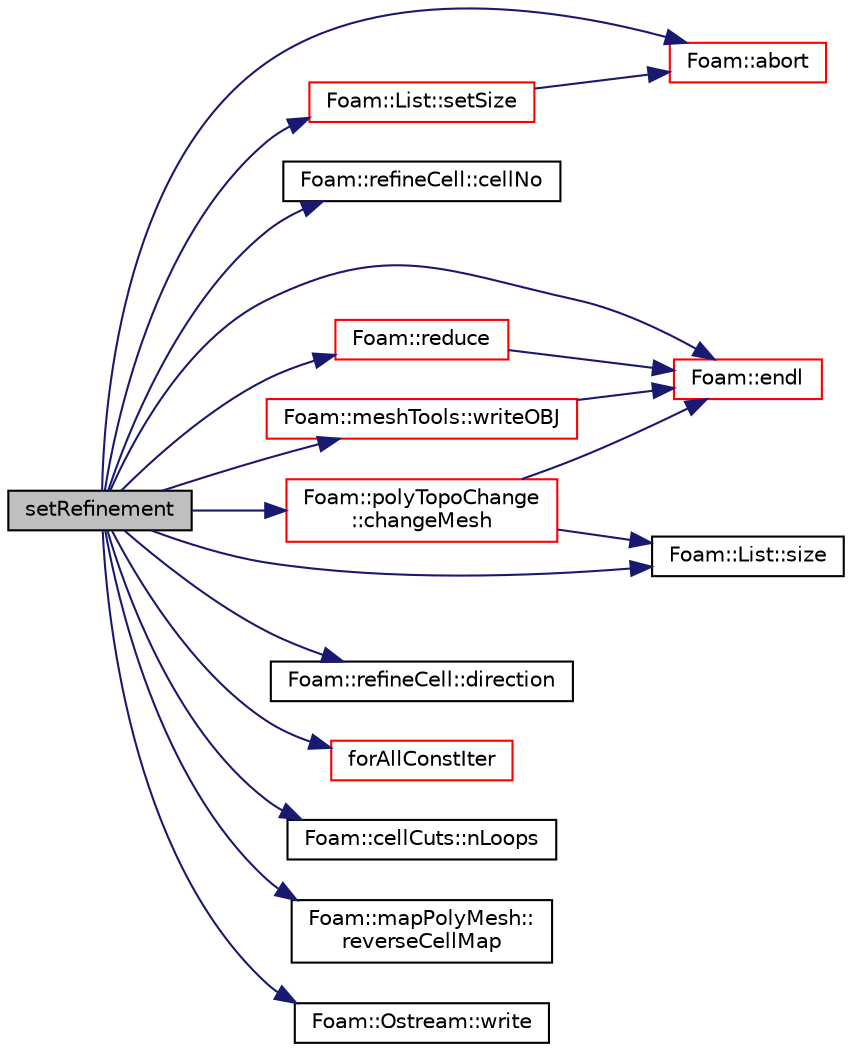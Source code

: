 digraph "setRefinement"
{
  bgcolor="transparent";
  edge [fontname="Helvetica",fontsize="10",labelfontname="Helvetica",labelfontsize="10"];
  node [fontname="Helvetica",fontsize="10",shape=record];
  rankdir="LR";
  Node1 [label="setRefinement",height=0.2,width=0.4,color="black", fillcolor="grey75", style="filled", fontcolor="black"];
  Node1 -> Node2 [color="midnightblue",fontsize="10",style="solid",fontname="Helvetica"];
  Node2 [label="Foam::abort",height=0.2,width=0.4,color="red",URL="$a10909.html#a447107a607d03e417307c203fa5fb44b"];
  Node1 -> Node3 [color="midnightblue",fontsize="10",style="solid",fontname="Helvetica"];
  Node3 [label="Foam::refineCell::cellNo",height=0.2,width=0.4,color="black",URL="$a02166.html#a961502f06dff70148eeadaeebbe5ed24"];
  Node1 -> Node4 [color="midnightblue",fontsize="10",style="solid",fontname="Helvetica"];
  Node4 [label="Foam::polyTopoChange\l::changeMesh",height=0.2,width=0.4,color="red",URL="$a01981.html#a1b105b13373ba9f1c7685f873b250cf2",tooltip="Inplace changes mesh without change of patches. "];
  Node4 -> Node5 [color="midnightblue",fontsize="10",style="solid",fontname="Helvetica"];
  Node5 [label="Foam::endl",height=0.2,width=0.4,color="red",URL="$a10909.html#a2db8fe02a0d3909e9351bb4275b23ce4",tooltip="Add newline and flush stream. "];
  Node4 -> Node6 [color="midnightblue",fontsize="10",style="solid",fontname="Helvetica"];
  Node6 [label="Foam::List::size",height=0.2,width=0.4,color="black",URL="$a01397.html#a8a5f6fa29bd4b500caf186f60245b384",tooltip="Override size to be inconsistent with allocated storage. "];
  Node1 -> Node7 [color="midnightblue",fontsize="10",style="solid",fontname="Helvetica"];
  Node7 [label="Foam::refineCell::direction",height=0.2,width=0.4,color="black",URL="$a02166.html#a710d18d78aeef3b9c20075e6046836a2"];
  Node1 -> Node5 [color="midnightblue",fontsize="10",style="solid",fontname="Helvetica"];
  Node1 -> Node8 [color="midnightblue",fontsize="10",style="solid",fontname="Helvetica"];
  Node8 [label="forAllConstIter",height=0.2,width=0.4,color="red",URL="$a03095.html#ae21e2836509b0fa7f7cedf6493b11b09"];
  Node1 -> Node9 [color="midnightblue",fontsize="10",style="solid",fontname="Helvetica"];
  Node9 [label="Foam::cellCuts::nLoops",height=0.2,width=0.4,color="black",URL="$a00205.html#adc718461ed36db226ebb86bd55a71adc",tooltip="Number of valid cell loops. "];
  Node1 -> Node10 [color="midnightblue",fontsize="10",style="solid",fontname="Helvetica"];
  Node10 [label="Foam::reduce",height=0.2,width=0.4,color="red",URL="$a10909.html#a7ffd6af4acc2eb9ba72ee296b5ecda23"];
  Node10 -> Node5 [color="midnightblue",fontsize="10",style="solid",fontname="Helvetica"];
  Node1 -> Node11 [color="midnightblue",fontsize="10",style="solid",fontname="Helvetica"];
  Node11 [label="Foam::mapPolyMesh::\lreverseCellMap",height=0.2,width=0.4,color="black",URL="$a01467.html#a8a6b8133ecc052e64b425643f3fe0082",tooltip="Reverse cell map. "];
  Node1 -> Node12 [color="midnightblue",fontsize="10",style="solid",fontname="Helvetica"];
  Node12 [label="Foam::List::setSize",height=0.2,width=0.4,color="red",URL="$a01397.html#aedb985ffeaf1bdbfeccc2a8730405703",tooltip="Reset size of List. "];
  Node12 -> Node2 [color="midnightblue",fontsize="10",style="solid",fontname="Helvetica"];
  Node1 -> Node6 [color="midnightblue",fontsize="10",style="solid",fontname="Helvetica"];
  Node1 -> Node13 [color="midnightblue",fontsize="10",style="solid",fontname="Helvetica"];
  Node13 [label="Foam::Ostream::write",height=0.2,width=0.4,color="black",URL="$a01781.html#a81a19ad9e4098b4701cc8bab9a59d78b",tooltip="Write next token to stream. "];
  Node1 -> Node14 [color="midnightblue",fontsize="10",style="solid",fontname="Helvetica"];
  Node14 [label="Foam::meshTools::writeOBJ",height=0.2,width=0.4,color="red",URL="$a10965.html#afd76c6ccc8ee4a5957f0232218167c17",tooltip="Write obj representation of point. "];
  Node14 -> Node5 [color="midnightblue",fontsize="10",style="solid",fontname="Helvetica"];
}
